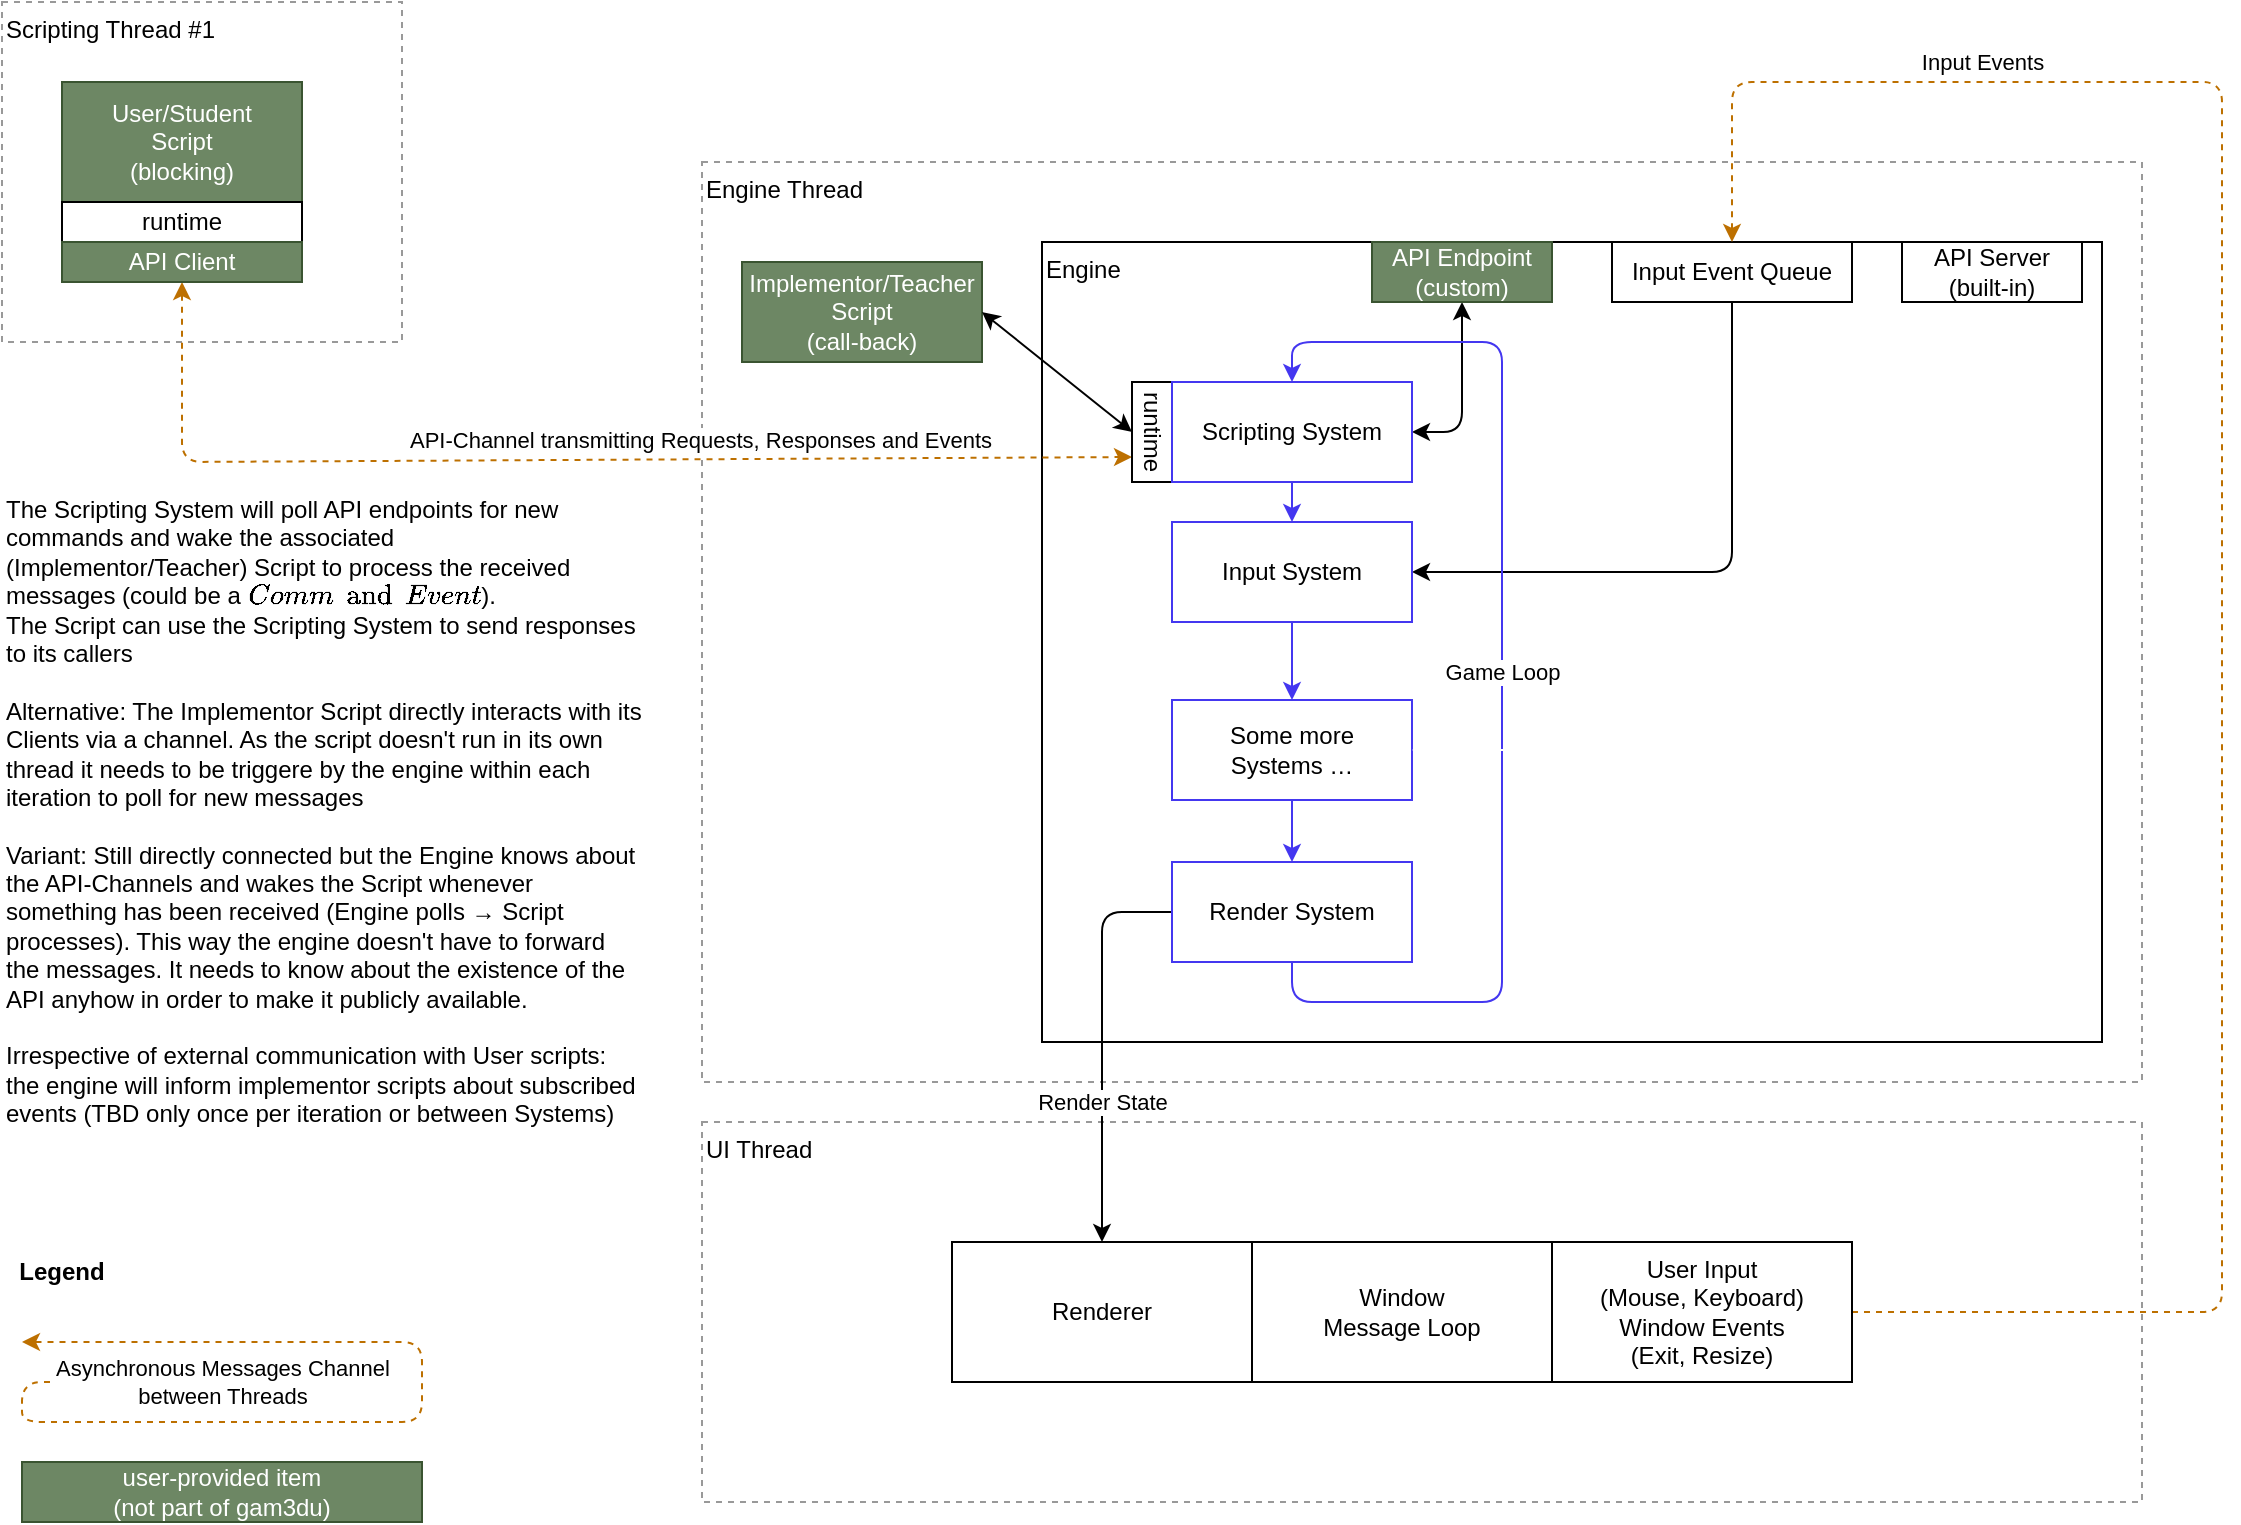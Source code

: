 <mxfile>
    <diagram id="_6_18fxQtefBWD88sm6I" name="Page-1">
        <mxGraphModel dx="1363" dy="1254" grid="1" gridSize="10" guides="1" tooltips="1" connect="1" arrows="1" fold="1" page="1" pageScale="1" pageWidth="1169" pageHeight="827" math="0" shadow="0">
            <root>
                <mxCell id="0"/>
                <mxCell id="1" parent="0"/>
                <mxCell id="4" value="Engine" style="rounded=0;whiteSpace=wrap;html=1;align=left;verticalAlign=top;" parent="1" vertex="1">
                    <mxGeometry x="530" y="160" width="530" height="400" as="geometry"/>
                </mxCell>
                <mxCell id="10" value="Scripting Thread #1" style="rounded=0;whiteSpace=wrap;html=1;fillColor=none;dashed=1;align=left;verticalAlign=top;strokeColor=#999999;" parent="1" vertex="1">
                    <mxGeometry x="10" y="40" width="200" height="170" as="geometry"/>
                </mxCell>
                <mxCell id="11" value="Engine Thread" style="rounded=0;whiteSpace=wrap;html=1;fillColor=none;dashed=1;align=left;verticalAlign=top;strokeColor=#999999;" parent="1" vertex="1">
                    <mxGeometry x="360" y="120" width="720" height="460" as="geometry"/>
                </mxCell>
                <mxCell id="2" value="User/Student&lt;br&gt;Script&lt;br&gt;(blocking)" style="rounded=0;whiteSpace=wrap;html=1;fillColor=#6d8764;fontColor=#ffffff;strokeColor=#3A5431;" parent="1" vertex="1">
                    <mxGeometry x="40" y="80" width="120" height="60" as="geometry"/>
                </mxCell>
                <mxCell id="24" value="API-Channel transmitting Requests, Responses and Events" style="edgeStyle=none;html=1;entryX=0.75;entryY=1;entryDx=0;entryDy=0;dashed=1;fillColor=#f0a30a;strokeColor=#BD7000;startArrow=classic;startFill=1;exitX=0.5;exitY=1;exitDx=0;exitDy=0;" parent="1" source="40" target="8" edge="1">
                    <mxGeometry x="0.238" y="10" relative="1" as="geometry">
                        <Array as="points">
                            <mxPoint x="100" y="270"/>
                        </Array>
                        <mxPoint as="offset"/>
                    </mxGeometry>
                </mxCell>
                <mxCell id="3" value="runtime" style="rounded=0;whiteSpace=wrap;html=1;" parent="1" vertex="1">
                    <mxGeometry x="40" y="140" width="120" height="20" as="geometry"/>
                </mxCell>
                <mxCell id="19" value="" style="edgeStyle=none;html=1;strokeColor=#4437F0;" parent="1" source="5" target="18" edge="1">
                    <mxGeometry relative="1" as="geometry"/>
                </mxCell>
                <mxCell id="21" style="edgeStyle=none;html=1;entryX=1;entryY=0.5;entryDx=0;entryDy=0;startArrow=none;startFill=0;" parent="1" source="6" target="18" edge="1">
                    <mxGeometry relative="1" as="geometry">
                        <Array as="points">
                            <mxPoint x="875" y="325"/>
                        </Array>
                    </mxGeometry>
                </mxCell>
                <mxCell id="6" value="Input Event Queue" style="rounded=0;whiteSpace=wrap;html=1;" parent="1" vertex="1">
                    <mxGeometry x="815" y="160" width="120" height="30" as="geometry"/>
                </mxCell>
                <mxCell id="7" value="Implementor/Teacher&lt;br&gt;Script&lt;br&gt;(call-back)" style="rounded=0;whiteSpace=wrap;html=1;fillColor=#6d8764;fontColor=#ffffff;strokeColor=#3A5431;" parent="1" vertex="1">
                    <mxGeometry x="380" y="170" width="120" height="50" as="geometry"/>
                </mxCell>
                <mxCell id="8" value="runtime" style="rounded=0;whiteSpace=wrap;html=1;rotation=90;" parent="1" vertex="1">
                    <mxGeometry x="560" y="245" width="50" height="20" as="geometry"/>
                </mxCell>
                <mxCell id="9" value="" style="endArrow=classic;startArrow=classic;html=1;exitX=1;exitY=0.5;exitDx=0;exitDy=0;entryX=0.5;entryY=1;entryDx=0;entryDy=0;" parent="1" source="7" target="8" edge="1">
                    <mxGeometry width="50" height="50" relative="1" as="geometry">
                        <mxPoint x="560" y="590" as="sourcePoint"/>
                        <mxPoint x="610" y="540" as="targetPoint"/>
                    </mxGeometry>
                </mxCell>
                <mxCell id="12" value="UI Thread" style="rounded=0;whiteSpace=wrap;html=1;fillColor=none;dashed=1;align=left;verticalAlign=top;strokeColor=#999999;" parent="1" vertex="1">
                    <mxGeometry x="360" y="600" width="720" height="190" as="geometry"/>
                </mxCell>
                <mxCell id="13" value="Renderer" style="rounded=0;whiteSpace=wrap;html=1;align=center;verticalAlign=middle;" parent="1" vertex="1">
                    <mxGeometry x="485" y="660" width="150" height="70" as="geometry"/>
                </mxCell>
                <mxCell id="14" value="Window&lt;br&gt;Message Loop" style="rounded=0;whiteSpace=wrap;html=1;align=center;verticalAlign=middle;" parent="1" vertex="1">
                    <mxGeometry x="635" y="660" width="150" height="70" as="geometry"/>
                </mxCell>
                <mxCell id="17" value="Input Events" style="edgeStyle=none;html=1;dashed=1;fillColor=#f0a30a;strokeColor=#BD7000;" parent="1" source="15" target="6" edge="1">
                    <mxGeometry x="0.636" y="-10" relative="1" as="geometry">
                        <mxPoint x="1080" y="695" as="targetPoint"/>
                        <Array as="points">
                            <mxPoint x="1120" y="695"/>
                            <mxPoint x="1120" y="80"/>
                            <mxPoint x="875" y="80"/>
                        </Array>
                        <mxPoint as="offset"/>
                    </mxGeometry>
                </mxCell>
                <mxCell id="15" value="User Input&lt;br&gt;(Mouse, Keyboard)&lt;br&gt;Window Events&lt;br&gt;(Exit, Resize)" style="rounded=0;whiteSpace=wrap;html=1;align=center;verticalAlign=middle;" parent="1" vertex="1">
                    <mxGeometry x="785" y="660" width="150" height="70" as="geometry"/>
                </mxCell>
                <mxCell id="28" value="" style="edgeStyle=none;html=1;strokeColor=#4437F0;" parent="1" source="18" target="27" edge="1">
                    <mxGeometry relative="1" as="geometry"/>
                </mxCell>
                <mxCell id="18" value="Input System" style="rounded=0;whiteSpace=wrap;html=1;strokeColor=#4437F0;" parent="1" vertex="1">
                    <mxGeometry x="595" y="300" width="120" height="50" as="geometry"/>
                </mxCell>
                <mxCell id="23" style="edgeStyle=none;html=1;entryX=1;entryY=0.5;entryDx=0;entryDy=0;startArrow=classic;startFill=1;" parent="1" source="22" target="5" edge="1">
                    <mxGeometry relative="1" as="geometry">
                        <Array as="points">
                            <mxPoint x="740" y="255"/>
                        </Array>
                    </mxGeometry>
                </mxCell>
                <mxCell id="22" value="API Endpoint&lt;br&gt;(custom)" style="rounded=0;whiteSpace=wrap;html=1;fillColor=#6d8764;fontColor=#ffffff;strokeColor=#3A5431;" parent="1" vertex="1">
                    <mxGeometry x="695" y="160" width="90" height="30" as="geometry"/>
                </mxCell>
                <mxCell id="26" value="Render State" style="edgeStyle=none;html=1;entryX=0.5;entryY=0;entryDx=0;entryDy=0;" parent="1" source="25" target="13" edge="1">
                    <mxGeometry x="0.3" relative="1" as="geometry">
                        <Array as="points">
                            <mxPoint x="560" y="495"/>
                        </Array>
                        <mxPoint as="offset"/>
                    </mxGeometry>
                </mxCell>
                <mxCell id="30" value="Game Loop" style="edgeStyle=none;html=1;entryX=0.5;entryY=0;entryDx=0;entryDy=0;strokeColor=#4437F0;" parent="1" source="25" target="5" edge="1">
                    <mxGeometry relative="1" as="geometry">
                        <Array as="points">
                            <mxPoint x="655" y="540"/>
                            <mxPoint x="760" y="540"/>
                            <mxPoint x="760" y="210"/>
                            <mxPoint x="655" y="210"/>
                        </Array>
                    </mxGeometry>
                </mxCell>
                <mxCell id="25" value="Render System" style="rounded=0;whiteSpace=wrap;html=1;strokeColor=#4437F0;" parent="1" vertex="1">
                    <mxGeometry x="595" y="470" width="120" height="50" as="geometry"/>
                </mxCell>
                <mxCell id="29" style="edgeStyle=none;html=1;strokeColor=#4437F0;" parent="1" source="27" target="25" edge="1">
                    <mxGeometry relative="1" as="geometry"/>
                </mxCell>
                <mxCell id="27" value="Some more&lt;br&gt;Systems …" style="rounded=0;whiteSpace=wrap;html=1;strokeColor=#4437F0;" parent="1" vertex="1">
                    <mxGeometry x="595" y="389" width="120" height="50" as="geometry"/>
                </mxCell>
                <mxCell id="5" value="Scripting System" style="rounded=0;whiteSpace=wrap;html=1;strokeColor=#4437F0;" parent="1" vertex="1">
                    <mxGeometry x="595" y="230" width="120" height="50" as="geometry"/>
                </mxCell>
                <mxCell id="33" style="edgeStyle=none;html=1;entryX=1;entryY=0.5;entryDx=0;entryDy=0;strokeColor=#FFFFFF;startArrow=classic;startFill=1;" parent="1" source="32" target="27" edge="1">
                    <mxGeometry relative="1" as="geometry">
                        <Array as="points">
                            <mxPoint x="1005" y="414"/>
                        </Array>
                    </mxGeometry>
                </mxCell>
                <mxCell id="32" value="API Server&lt;br&gt;(built-in)" style="rounded=0;whiteSpace=wrap;html=1;" parent="1" vertex="1">
                    <mxGeometry x="960" y="160" width="90" height="30" as="geometry"/>
                </mxCell>
                <mxCell id="36" value="user-provided item&lt;br&gt;(not part of gam3du)" style="rounded=0;whiteSpace=wrap;html=1;fillColor=#6d8764;fontColor=#ffffff;strokeColor=#3A5431;" parent="1" vertex="1">
                    <mxGeometry x="20" y="770" width="200" height="30" as="geometry"/>
                </mxCell>
                <mxCell id="37" value="Asynchronous Messages Channel&lt;br&gt;between Threads" style="edgeStyle=none;html=1;dashed=1;fillColor=#f0a30a;strokeColor=#BD7000;" parent="1" edge="1">
                    <mxGeometry x="0.583" y="20" relative="1" as="geometry">
                        <mxPoint x="40" y="730" as="sourcePoint"/>
                        <mxPoint x="20" y="710" as="targetPoint"/>
                        <Array as="points">
                            <mxPoint x="20" y="730"/>
                            <mxPoint x="20" y="750"/>
                            <mxPoint x="220" y="750"/>
                            <mxPoint x="220" y="710"/>
                        </Array>
                        <mxPoint as="offset"/>
                    </mxGeometry>
                </mxCell>
                <mxCell id="38" value="Legend" style="text;strokeColor=none;align=center;fillColor=none;html=1;verticalAlign=middle;whiteSpace=wrap;rounded=0;dashed=1;fontStyle=1" parent="1" vertex="1">
                    <mxGeometry x="10" y="660" width="60" height="30" as="geometry"/>
                </mxCell>
                <mxCell id="39" value="The Scripting System will poll API endpoints for new commands and wake the associated (Implementor/Teacher) Script to process the received messages (could be a `CommandEvent`).&lt;br&gt;The Script can use the Scripting System to send responses to its callers&lt;br&gt;&lt;br&gt;Alternative: The Implementor Script directly interacts with its Clients via a channel. As the script doesn't run in its own thread it needs to be triggere by the engine within each iteration to poll for new messages&lt;br&gt;&lt;br&gt;Variant: Still directly connected but the Engine knows about the API-Channels and wakes the Script whenever something has been received (Engine polls → Script processes). This way the engine doesn't have to forward the messages. It needs to know about the existence of the API anyhow in order to make it publicly available.&lt;br&gt;&lt;br&gt;Irrespective of external communication with User scripts: the engine will inform implementor scripts about subscribed events (TBD only once per iteration or between Systems)" style="text;strokeColor=none;align=left;fillColor=none;html=1;verticalAlign=top;whiteSpace=wrap;rounded=0;dashed=1;" parent="1" vertex="1">
                    <mxGeometry x="10" y="280" width="320" height="370" as="geometry"/>
                </mxCell>
                <mxCell id="40" value="API Client" style="rounded=0;whiteSpace=wrap;html=1;fillColor=#6d8764;fontColor=#ffffff;strokeColor=#3A5431;" parent="1" vertex="1">
                    <mxGeometry x="40" y="160" width="120" height="20" as="geometry"/>
                </mxCell>
            </root>
        </mxGraphModel>
    </diagram>
</mxfile>
